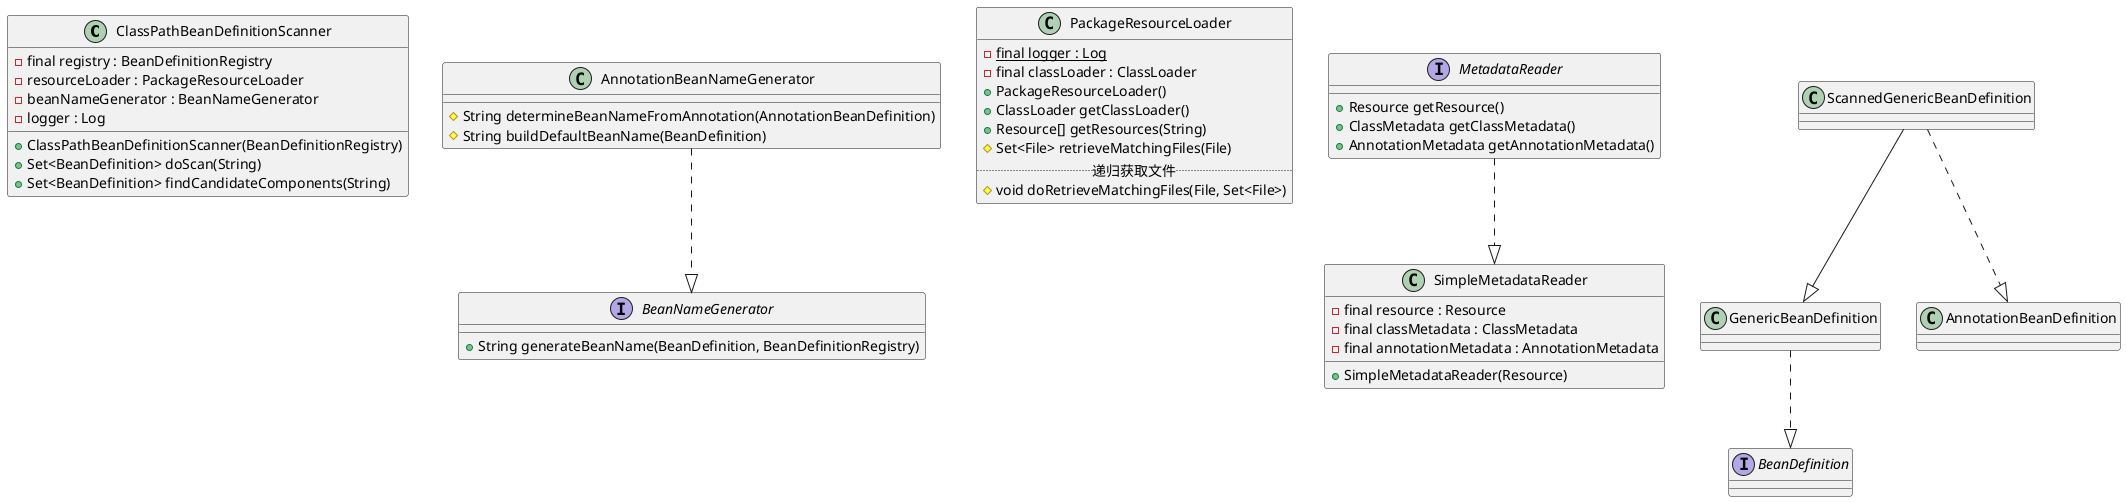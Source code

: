 @startuml

class ClassPathBeanDefinitionScanner {
    - final registry : BeanDefinitionRegistry
    - resourceLoader : PackageResourceLoader
    - beanNameGenerator : BeanNameGenerator
    - logger : Log
    + ClassPathBeanDefinitionScanner(BeanDefinitionRegistry)
    + Set<BeanDefinition> doScan(String)
    + Set<BeanDefinition> findCandidateComponents(String)
}

interface BeanNameGenerator {
    + String generateBeanName(BeanDefinition, BeanDefinitionRegistry)
}

class AnnotationBeanNameGenerator {
    # String determineBeanNameFromAnnotation(AnnotationBeanDefinition)
    # String buildDefaultBeanName(BeanDefinition)
}

class PackageResourceLoader {
    - {static} final logger : Log
    - final classLoader : ClassLoader
    + PackageResourceLoader()
    + ClassLoader getClassLoader()
    + Resource[] getResources(String)
    # Set<File> retrieveMatchingFiles(File)
    ..递归获取文件..
    # void doRetrieveMatchingFiles(File, Set<File>)
}

interface MetadataReader {
    + Resource getResource()
    + ClassMetadata getClassMetadata()
    + AnnotationMetadata getAnnotationMetadata()
}

class SimpleMetadataReader {
    - final resource : Resource
    - final classMetadata : ClassMetadata
    - final annotationMetadata : AnnotationMetadata
    + SimpleMetadataReader(Resource)
}

interface BeanDefinition {

}

class GenericBeanDefinition {

}

class ScannedGenericBeanDefinition {

}

AnnotationBeanNameGenerator ..|> BeanNameGenerator
GenericBeanDefinition ..|> BeanDefinition
ScannedGenericBeanDefinition --|> GenericBeanDefinition
ScannedGenericBeanDefinition ..|> AnnotationBeanDefinition

MetadataReader ..|> SimpleMetadataReader
@enduml
